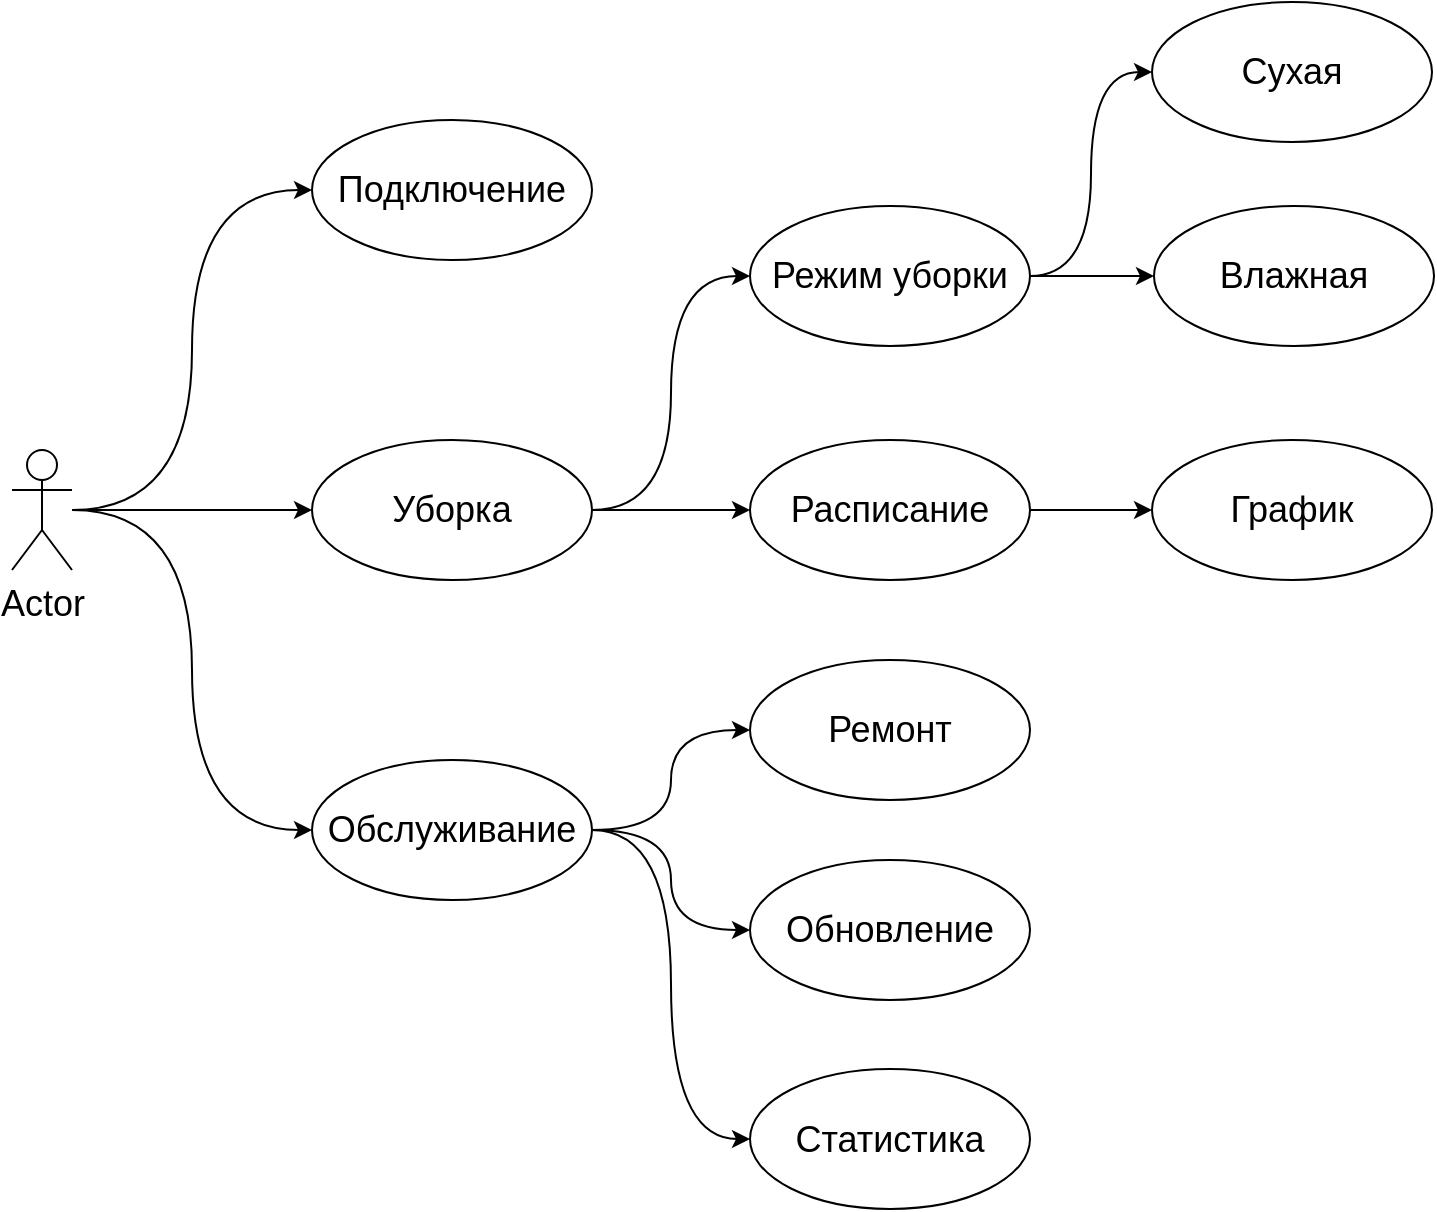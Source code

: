 <mxfile version="21.7.5" type="device">
  <diagram name="Страница — 1" id="RO08ZT17xHtoHOdf9Nyi">
    <mxGraphModel dx="1658" dy="883" grid="1" gridSize="10" guides="1" tooltips="1" connect="1" arrows="1" fold="1" page="1" pageScale="1" pageWidth="827" pageHeight="1169" math="0" shadow="0">
      <root>
        <mxCell id="0" />
        <mxCell id="1" parent="0" />
        <mxCell id="9Hp5FfLOveB10cEzz0o3-5" style="edgeStyle=orthogonalEdgeStyle;rounded=0;orthogonalLoop=1;jettySize=auto;html=1;entryX=0;entryY=0.5;entryDx=0;entryDy=0;curved=1;" edge="1" parent="1" source="9Hp5FfLOveB10cEzz0o3-1" target="9Hp5FfLOveB10cEzz0o3-2">
          <mxGeometry relative="1" as="geometry" />
        </mxCell>
        <mxCell id="9Hp5FfLOveB10cEzz0o3-6" style="edgeStyle=orthogonalEdgeStyle;rounded=0;orthogonalLoop=1;jettySize=auto;html=1;entryX=0;entryY=0.5;entryDx=0;entryDy=0;curved=1;" edge="1" parent="1" source="9Hp5FfLOveB10cEzz0o3-1" target="9Hp5FfLOveB10cEzz0o3-3">
          <mxGeometry relative="1" as="geometry" />
        </mxCell>
        <mxCell id="9Hp5FfLOveB10cEzz0o3-7" style="edgeStyle=orthogonalEdgeStyle;rounded=0;orthogonalLoop=1;jettySize=auto;html=1;entryX=0;entryY=0.5;entryDx=0;entryDy=0;curved=1;" edge="1" parent="1" source="9Hp5FfLOveB10cEzz0o3-1" target="9Hp5FfLOveB10cEzz0o3-4">
          <mxGeometry relative="1" as="geometry" />
        </mxCell>
        <mxCell id="9Hp5FfLOveB10cEzz0o3-1" value="&lt;font style=&quot;font-size: 18px;&quot;&gt;Actor&lt;/font&gt;" style="shape=umlActor;verticalLabelPosition=bottom;verticalAlign=top;html=1;" vertex="1" parent="1">
          <mxGeometry x="50" y="275" width="30" height="60" as="geometry" />
        </mxCell>
        <mxCell id="9Hp5FfLOveB10cEzz0o3-2" value="&lt;font style=&quot;font-size: 18px;&quot;&gt;Подключение&lt;/font&gt;" style="ellipse;whiteSpace=wrap;html=1;" vertex="1" parent="1">
          <mxGeometry x="200" y="110" width="140" height="70" as="geometry" />
        </mxCell>
        <mxCell id="9Hp5FfLOveB10cEzz0o3-18" style="edgeStyle=orthogonalEdgeStyle;rounded=0;orthogonalLoop=1;jettySize=auto;html=1;entryX=0;entryY=0.5;entryDx=0;entryDy=0;" edge="1" parent="1" source="9Hp5FfLOveB10cEzz0o3-3" target="9Hp5FfLOveB10cEzz0o3-8">
          <mxGeometry relative="1" as="geometry" />
        </mxCell>
        <mxCell id="9Hp5FfLOveB10cEzz0o3-19" style="edgeStyle=orthogonalEdgeStyle;rounded=0;orthogonalLoop=1;jettySize=auto;html=1;entryX=0;entryY=0.5;entryDx=0;entryDy=0;curved=1;" edge="1" parent="1" source="9Hp5FfLOveB10cEzz0o3-3" target="9Hp5FfLOveB10cEzz0o3-9">
          <mxGeometry relative="1" as="geometry" />
        </mxCell>
        <mxCell id="9Hp5FfLOveB10cEzz0o3-3" value="&lt;font style=&quot;font-size: 18px;&quot;&gt;Уборка&lt;/font&gt;" style="ellipse;whiteSpace=wrap;html=1;" vertex="1" parent="1">
          <mxGeometry x="200" y="270" width="140" height="70" as="geometry" />
        </mxCell>
        <mxCell id="9Hp5FfLOveB10cEzz0o3-23" style="edgeStyle=orthogonalEdgeStyle;rounded=0;orthogonalLoop=1;jettySize=auto;html=1;entryX=0;entryY=0.5;entryDx=0;entryDy=0;curved=1;" edge="1" parent="1" source="9Hp5FfLOveB10cEzz0o3-4" target="9Hp5FfLOveB10cEzz0o3-20">
          <mxGeometry relative="1" as="geometry" />
        </mxCell>
        <mxCell id="9Hp5FfLOveB10cEzz0o3-24" style="edgeStyle=orthogonalEdgeStyle;rounded=0;orthogonalLoop=1;jettySize=auto;html=1;entryX=0;entryY=0.5;entryDx=0;entryDy=0;curved=1;" edge="1" parent="1" source="9Hp5FfLOveB10cEzz0o3-4" target="9Hp5FfLOveB10cEzz0o3-21">
          <mxGeometry relative="1" as="geometry" />
        </mxCell>
        <mxCell id="9Hp5FfLOveB10cEzz0o3-25" style="edgeStyle=orthogonalEdgeStyle;rounded=0;orthogonalLoop=1;jettySize=auto;html=1;entryX=0;entryY=0.5;entryDx=0;entryDy=0;curved=1;" edge="1" parent="1" source="9Hp5FfLOveB10cEzz0o3-4" target="9Hp5FfLOveB10cEzz0o3-22">
          <mxGeometry relative="1" as="geometry" />
        </mxCell>
        <mxCell id="9Hp5FfLOveB10cEzz0o3-4" value="&lt;font style=&quot;font-size: 18px;&quot;&gt;Обслуживание&lt;/font&gt;" style="ellipse;whiteSpace=wrap;html=1;" vertex="1" parent="1">
          <mxGeometry x="200" y="430" width="140" height="70" as="geometry" />
        </mxCell>
        <mxCell id="9Hp5FfLOveB10cEzz0o3-13" style="edgeStyle=orthogonalEdgeStyle;rounded=0;orthogonalLoop=1;jettySize=auto;html=1;entryX=0;entryY=0.5;entryDx=0;entryDy=0;" edge="1" parent="1" source="9Hp5FfLOveB10cEzz0o3-8" target="9Hp5FfLOveB10cEzz0o3-12">
          <mxGeometry relative="1" as="geometry" />
        </mxCell>
        <mxCell id="9Hp5FfLOveB10cEzz0o3-8" value="&lt;font style=&quot;font-size: 18px;&quot;&gt;Расписание&lt;/font&gt;" style="ellipse;whiteSpace=wrap;html=1;" vertex="1" parent="1">
          <mxGeometry x="419" y="270" width="140" height="70" as="geometry" />
        </mxCell>
        <mxCell id="9Hp5FfLOveB10cEzz0o3-16" style="edgeStyle=orthogonalEdgeStyle;rounded=0;orthogonalLoop=1;jettySize=auto;html=1;entryX=0;entryY=0.5;entryDx=0;entryDy=0;" edge="1" parent="1" source="9Hp5FfLOveB10cEzz0o3-9" target="9Hp5FfLOveB10cEzz0o3-14">
          <mxGeometry relative="1" as="geometry" />
        </mxCell>
        <mxCell id="9Hp5FfLOveB10cEzz0o3-17" style="edgeStyle=orthogonalEdgeStyle;rounded=0;orthogonalLoop=1;jettySize=auto;html=1;entryX=0;entryY=0.5;entryDx=0;entryDy=0;curved=1;" edge="1" parent="1" source="9Hp5FfLOveB10cEzz0o3-9" target="9Hp5FfLOveB10cEzz0o3-15">
          <mxGeometry relative="1" as="geometry" />
        </mxCell>
        <mxCell id="9Hp5FfLOveB10cEzz0o3-9" value="&lt;font style=&quot;font-size: 18px;&quot;&gt;Режим уборки&lt;/font&gt;" style="ellipse;whiteSpace=wrap;html=1;" vertex="1" parent="1">
          <mxGeometry x="419" y="153" width="140" height="70" as="geometry" />
        </mxCell>
        <mxCell id="9Hp5FfLOveB10cEzz0o3-12" value="&lt;font style=&quot;font-size: 18px;&quot;&gt;График&lt;/font&gt;" style="ellipse;whiteSpace=wrap;html=1;" vertex="1" parent="1">
          <mxGeometry x="620" y="270" width="140" height="70" as="geometry" />
        </mxCell>
        <mxCell id="9Hp5FfLOveB10cEzz0o3-14" value="&lt;font style=&quot;font-size: 18px;&quot;&gt;Влажная&lt;br&gt;&lt;/font&gt;" style="ellipse;whiteSpace=wrap;html=1;" vertex="1" parent="1">
          <mxGeometry x="621" y="153" width="140" height="70" as="geometry" />
        </mxCell>
        <mxCell id="9Hp5FfLOveB10cEzz0o3-15" value="&lt;font style=&quot;font-size: 18px;&quot;&gt;Сухая&lt;br&gt;&lt;/font&gt;" style="ellipse;whiteSpace=wrap;html=1;" vertex="1" parent="1">
          <mxGeometry x="620" y="51" width="140" height="70" as="geometry" />
        </mxCell>
        <mxCell id="9Hp5FfLOveB10cEzz0o3-20" value="&lt;font style=&quot;font-size: 18px;&quot;&gt;Ремонт&lt;/font&gt;" style="ellipse;whiteSpace=wrap;html=1;" vertex="1" parent="1">
          <mxGeometry x="419" y="380" width="140" height="70" as="geometry" />
        </mxCell>
        <mxCell id="9Hp5FfLOveB10cEzz0o3-21" value="&lt;font style=&quot;font-size: 18px;&quot;&gt;Обновление&lt;/font&gt;" style="ellipse;whiteSpace=wrap;html=1;" vertex="1" parent="1">
          <mxGeometry x="419" y="480" width="140" height="70" as="geometry" />
        </mxCell>
        <mxCell id="9Hp5FfLOveB10cEzz0o3-22" value="&lt;font style=&quot;font-size: 18px;&quot;&gt;Статистика&lt;/font&gt;" style="ellipse;whiteSpace=wrap;html=1;" vertex="1" parent="1">
          <mxGeometry x="419" y="584.5" width="140" height="70" as="geometry" />
        </mxCell>
      </root>
    </mxGraphModel>
  </diagram>
</mxfile>
